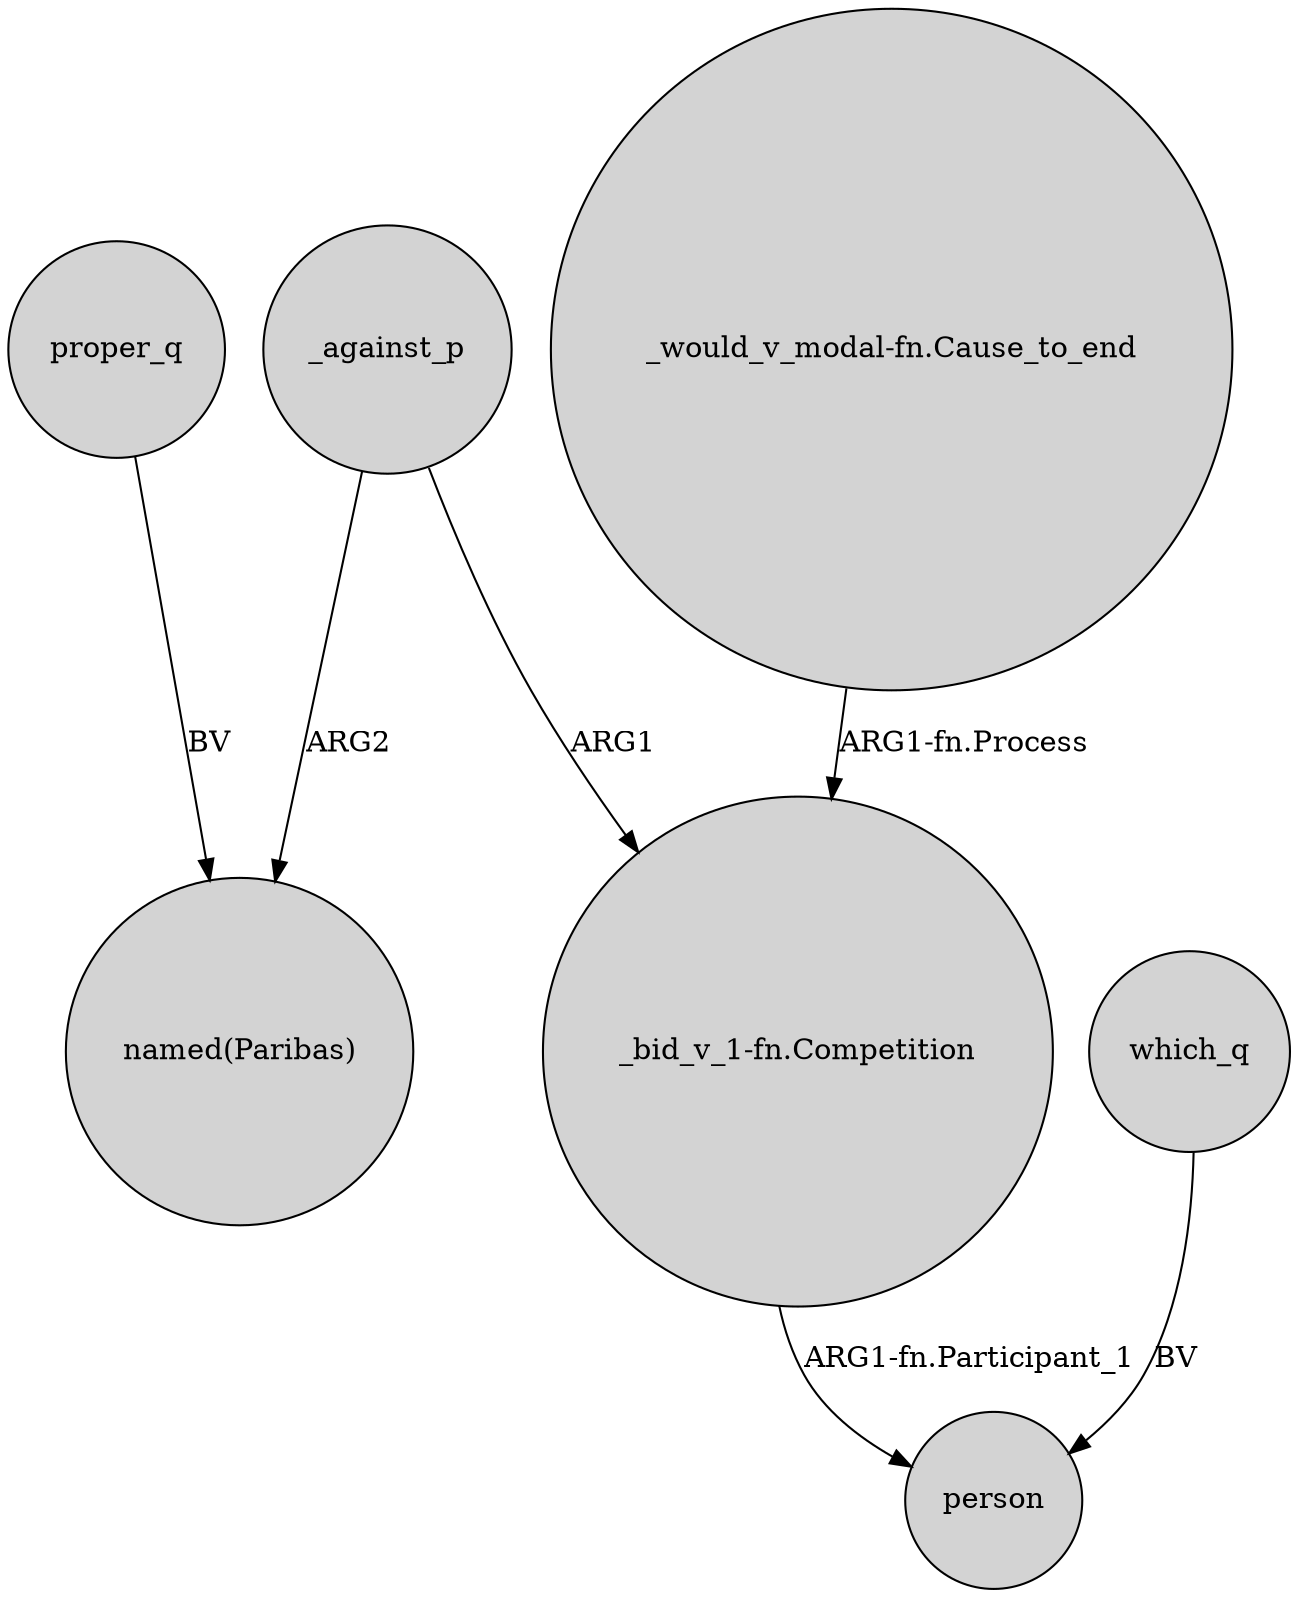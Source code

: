 digraph {
	node [shape=circle style=filled]
	_against_p -> "named(Paribas)" [label=ARG2]
	which_q -> person [label=BV]
	_against_p -> "_bid_v_1-fn.Competition" [label=ARG1]
	proper_q -> "named(Paribas)" [label=BV]
	"_would_v_modal-fn.Cause_to_end" -> "_bid_v_1-fn.Competition" [label="ARG1-fn.Process"]
	"_bid_v_1-fn.Competition" -> person [label="ARG1-fn.Participant_1"]
}
